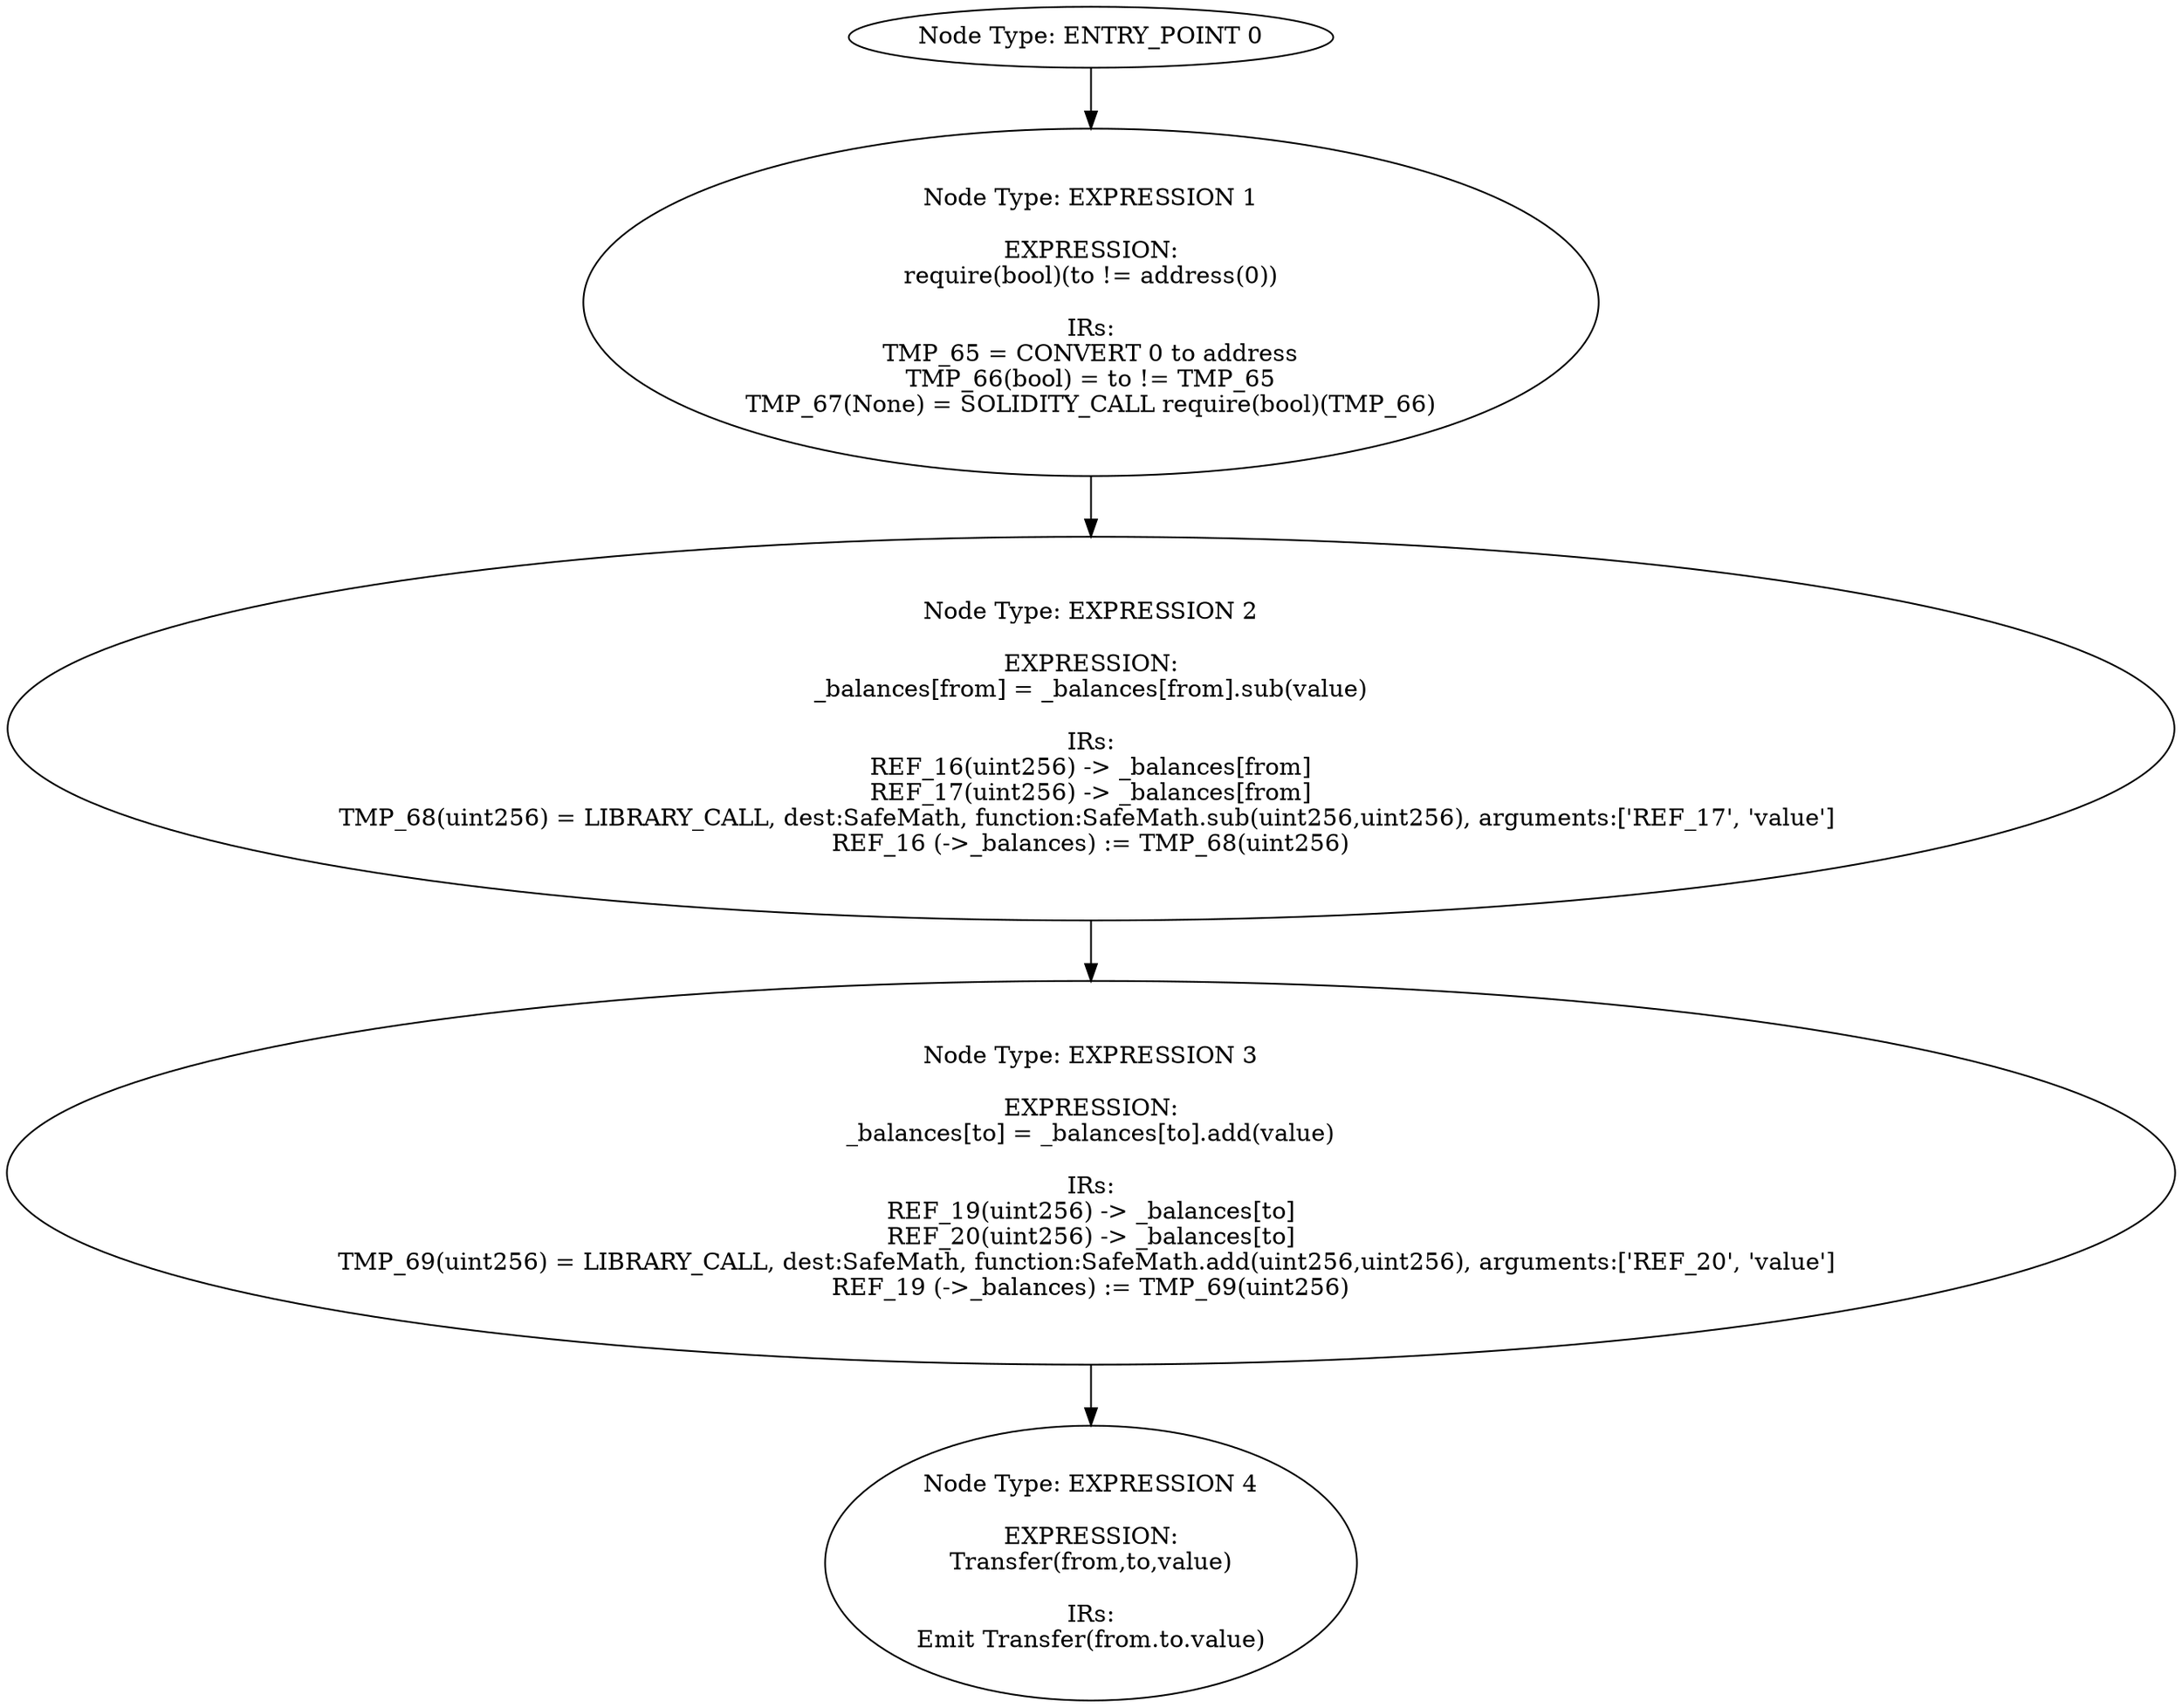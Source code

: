 digraph{
0[label="Node Type: ENTRY_POINT 0
"];
0->1;
1[label="Node Type: EXPRESSION 1

EXPRESSION:
require(bool)(to != address(0))

IRs:
TMP_65 = CONVERT 0 to address
TMP_66(bool) = to != TMP_65
TMP_67(None) = SOLIDITY_CALL require(bool)(TMP_66)"];
1->2;
2[label="Node Type: EXPRESSION 2

EXPRESSION:
_balances[from] = _balances[from].sub(value)

IRs:
REF_16(uint256) -> _balances[from]
REF_17(uint256) -> _balances[from]
TMP_68(uint256) = LIBRARY_CALL, dest:SafeMath, function:SafeMath.sub(uint256,uint256), arguments:['REF_17', 'value'] 
REF_16 (->_balances) := TMP_68(uint256)"];
2->3;
3[label="Node Type: EXPRESSION 3

EXPRESSION:
_balances[to] = _balances[to].add(value)

IRs:
REF_19(uint256) -> _balances[to]
REF_20(uint256) -> _balances[to]
TMP_69(uint256) = LIBRARY_CALL, dest:SafeMath, function:SafeMath.add(uint256,uint256), arguments:['REF_20', 'value'] 
REF_19 (->_balances) := TMP_69(uint256)"];
3->4;
4[label="Node Type: EXPRESSION 4

EXPRESSION:
Transfer(from,to,value)

IRs:
Emit Transfer(from.to.value)"];
}
